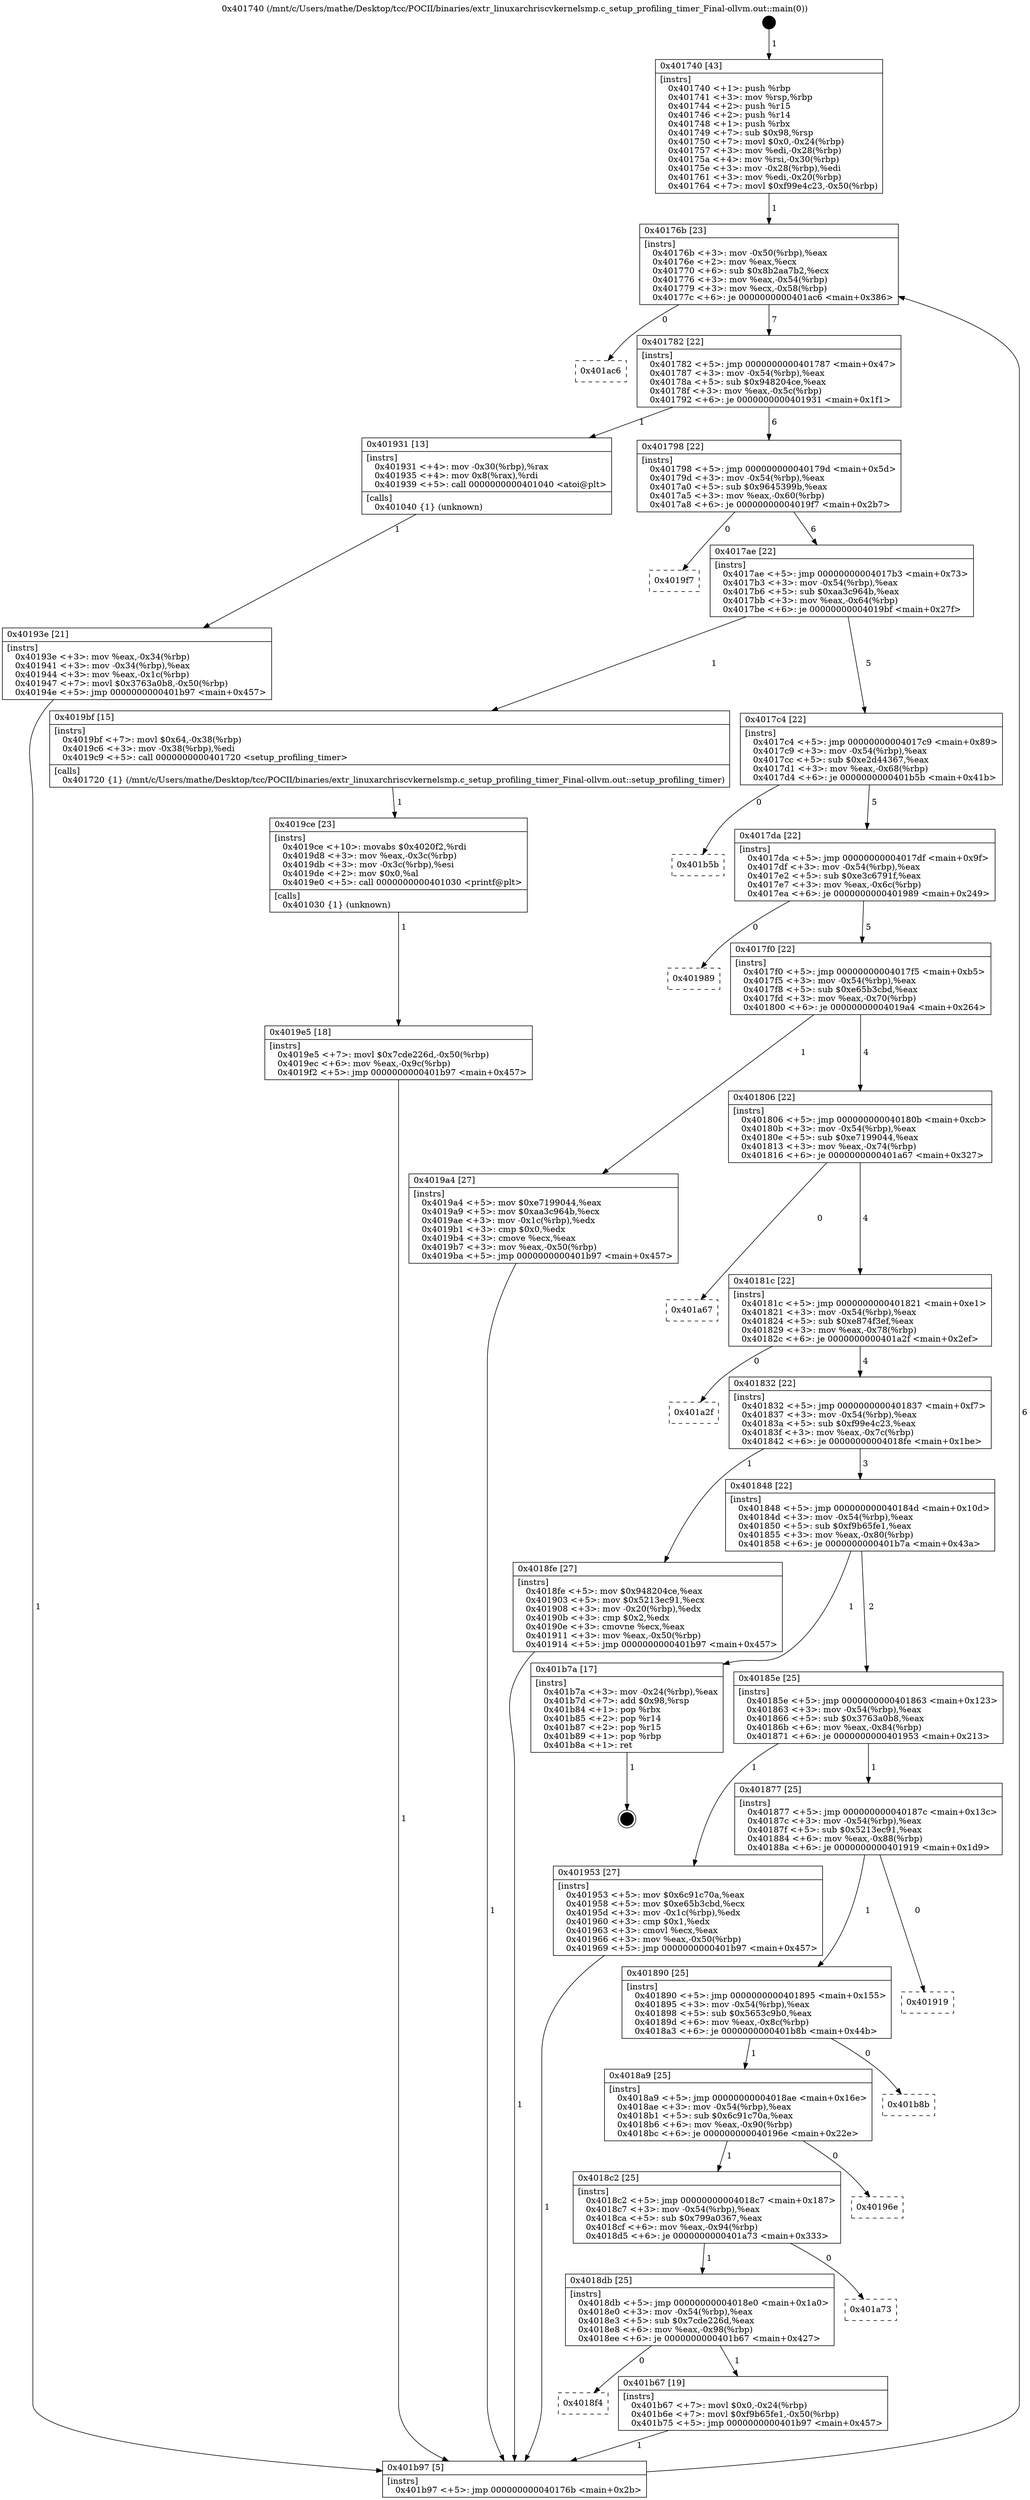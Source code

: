 digraph "0x401740" {
  label = "0x401740 (/mnt/c/Users/mathe/Desktop/tcc/POCII/binaries/extr_linuxarchriscvkernelsmp.c_setup_profiling_timer_Final-ollvm.out::main(0))"
  labelloc = "t"
  node[shape=record]

  Entry [label="",width=0.3,height=0.3,shape=circle,fillcolor=black,style=filled]
  "0x40176b" [label="{
     0x40176b [23]\l
     | [instrs]\l
     &nbsp;&nbsp;0x40176b \<+3\>: mov -0x50(%rbp),%eax\l
     &nbsp;&nbsp;0x40176e \<+2\>: mov %eax,%ecx\l
     &nbsp;&nbsp;0x401770 \<+6\>: sub $0x8b2aa7b2,%ecx\l
     &nbsp;&nbsp;0x401776 \<+3\>: mov %eax,-0x54(%rbp)\l
     &nbsp;&nbsp;0x401779 \<+3\>: mov %ecx,-0x58(%rbp)\l
     &nbsp;&nbsp;0x40177c \<+6\>: je 0000000000401ac6 \<main+0x386\>\l
  }"]
  "0x401ac6" [label="{
     0x401ac6\l
  }", style=dashed]
  "0x401782" [label="{
     0x401782 [22]\l
     | [instrs]\l
     &nbsp;&nbsp;0x401782 \<+5\>: jmp 0000000000401787 \<main+0x47\>\l
     &nbsp;&nbsp;0x401787 \<+3\>: mov -0x54(%rbp),%eax\l
     &nbsp;&nbsp;0x40178a \<+5\>: sub $0x948204ce,%eax\l
     &nbsp;&nbsp;0x40178f \<+3\>: mov %eax,-0x5c(%rbp)\l
     &nbsp;&nbsp;0x401792 \<+6\>: je 0000000000401931 \<main+0x1f1\>\l
  }"]
  Exit [label="",width=0.3,height=0.3,shape=circle,fillcolor=black,style=filled,peripheries=2]
  "0x401931" [label="{
     0x401931 [13]\l
     | [instrs]\l
     &nbsp;&nbsp;0x401931 \<+4\>: mov -0x30(%rbp),%rax\l
     &nbsp;&nbsp;0x401935 \<+4\>: mov 0x8(%rax),%rdi\l
     &nbsp;&nbsp;0x401939 \<+5\>: call 0000000000401040 \<atoi@plt\>\l
     | [calls]\l
     &nbsp;&nbsp;0x401040 \{1\} (unknown)\l
  }"]
  "0x401798" [label="{
     0x401798 [22]\l
     | [instrs]\l
     &nbsp;&nbsp;0x401798 \<+5\>: jmp 000000000040179d \<main+0x5d\>\l
     &nbsp;&nbsp;0x40179d \<+3\>: mov -0x54(%rbp),%eax\l
     &nbsp;&nbsp;0x4017a0 \<+5\>: sub $0x9645399b,%eax\l
     &nbsp;&nbsp;0x4017a5 \<+3\>: mov %eax,-0x60(%rbp)\l
     &nbsp;&nbsp;0x4017a8 \<+6\>: je 00000000004019f7 \<main+0x2b7\>\l
  }"]
  "0x4018f4" [label="{
     0x4018f4\l
  }", style=dashed]
  "0x4019f7" [label="{
     0x4019f7\l
  }", style=dashed]
  "0x4017ae" [label="{
     0x4017ae [22]\l
     | [instrs]\l
     &nbsp;&nbsp;0x4017ae \<+5\>: jmp 00000000004017b3 \<main+0x73\>\l
     &nbsp;&nbsp;0x4017b3 \<+3\>: mov -0x54(%rbp),%eax\l
     &nbsp;&nbsp;0x4017b6 \<+5\>: sub $0xaa3c964b,%eax\l
     &nbsp;&nbsp;0x4017bb \<+3\>: mov %eax,-0x64(%rbp)\l
     &nbsp;&nbsp;0x4017be \<+6\>: je 00000000004019bf \<main+0x27f\>\l
  }"]
  "0x401b67" [label="{
     0x401b67 [19]\l
     | [instrs]\l
     &nbsp;&nbsp;0x401b67 \<+7\>: movl $0x0,-0x24(%rbp)\l
     &nbsp;&nbsp;0x401b6e \<+7\>: movl $0xf9b65fe1,-0x50(%rbp)\l
     &nbsp;&nbsp;0x401b75 \<+5\>: jmp 0000000000401b97 \<main+0x457\>\l
  }"]
  "0x4019bf" [label="{
     0x4019bf [15]\l
     | [instrs]\l
     &nbsp;&nbsp;0x4019bf \<+7\>: movl $0x64,-0x38(%rbp)\l
     &nbsp;&nbsp;0x4019c6 \<+3\>: mov -0x38(%rbp),%edi\l
     &nbsp;&nbsp;0x4019c9 \<+5\>: call 0000000000401720 \<setup_profiling_timer\>\l
     | [calls]\l
     &nbsp;&nbsp;0x401720 \{1\} (/mnt/c/Users/mathe/Desktop/tcc/POCII/binaries/extr_linuxarchriscvkernelsmp.c_setup_profiling_timer_Final-ollvm.out::setup_profiling_timer)\l
  }"]
  "0x4017c4" [label="{
     0x4017c4 [22]\l
     | [instrs]\l
     &nbsp;&nbsp;0x4017c4 \<+5\>: jmp 00000000004017c9 \<main+0x89\>\l
     &nbsp;&nbsp;0x4017c9 \<+3\>: mov -0x54(%rbp),%eax\l
     &nbsp;&nbsp;0x4017cc \<+5\>: sub $0xe2d44367,%eax\l
     &nbsp;&nbsp;0x4017d1 \<+3\>: mov %eax,-0x68(%rbp)\l
     &nbsp;&nbsp;0x4017d4 \<+6\>: je 0000000000401b5b \<main+0x41b\>\l
  }"]
  "0x4018db" [label="{
     0x4018db [25]\l
     | [instrs]\l
     &nbsp;&nbsp;0x4018db \<+5\>: jmp 00000000004018e0 \<main+0x1a0\>\l
     &nbsp;&nbsp;0x4018e0 \<+3\>: mov -0x54(%rbp),%eax\l
     &nbsp;&nbsp;0x4018e3 \<+5\>: sub $0x7cde226d,%eax\l
     &nbsp;&nbsp;0x4018e8 \<+6\>: mov %eax,-0x98(%rbp)\l
     &nbsp;&nbsp;0x4018ee \<+6\>: je 0000000000401b67 \<main+0x427\>\l
  }"]
  "0x401b5b" [label="{
     0x401b5b\l
  }", style=dashed]
  "0x4017da" [label="{
     0x4017da [22]\l
     | [instrs]\l
     &nbsp;&nbsp;0x4017da \<+5\>: jmp 00000000004017df \<main+0x9f\>\l
     &nbsp;&nbsp;0x4017df \<+3\>: mov -0x54(%rbp),%eax\l
     &nbsp;&nbsp;0x4017e2 \<+5\>: sub $0xe3c6791f,%eax\l
     &nbsp;&nbsp;0x4017e7 \<+3\>: mov %eax,-0x6c(%rbp)\l
     &nbsp;&nbsp;0x4017ea \<+6\>: je 0000000000401989 \<main+0x249\>\l
  }"]
  "0x401a73" [label="{
     0x401a73\l
  }", style=dashed]
  "0x401989" [label="{
     0x401989\l
  }", style=dashed]
  "0x4017f0" [label="{
     0x4017f0 [22]\l
     | [instrs]\l
     &nbsp;&nbsp;0x4017f0 \<+5\>: jmp 00000000004017f5 \<main+0xb5\>\l
     &nbsp;&nbsp;0x4017f5 \<+3\>: mov -0x54(%rbp),%eax\l
     &nbsp;&nbsp;0x4017f8 \<+5\>: sub $0xe65b3cbd,%eax\l
     &nbsp;&nbsp;0x4017fd \<+3\>: mov %eax,-0x70(%rbp)\l
     &nbsp;&nbsp;0x401800 \<+6\>: je 00000000004019a4 \<main+0x264\>\l
  }"]
  "0x4018c2" [label="{
     0x4018c2 [25]\l
     | [instrs]\l
     &nbsp;&nbsp;0x4018c2 \<+5\>: jmp 00000000004018c7 \<main+0x187\>\l
     &nbsp;&nbsp;0x4018c7 \<+3\>: mov -0x54(%rbp),%eax\l
     &nbsp;&nbsp;0x4018ca \<+5\>: sub $0x799a0367,%eax\l
     &nbsp;&nbsp;0x4018cf \<+6\>: mov %eax,-0x94(%rbp)\l
     &nbsp;&nbsp;0x4018d5 \<+6\>: je 0000000000401a73 \<main+0x333\>\l
  }"]
  "0x4019a4" [label="{
     0x4019a4 [27]\l
     | [instrs]\l
     &nbsp;&nbsp;0x4019a4 \<+5\>: mov $0xe7199044,%eax\l
     &nbsp;&nbsp;0x4019a9 \<+5\>: mov $0xaa3c964b,%ecx\l
     &nbsp;&nbsp;0x4019ae \<+3\>: mov -0x1c(%rbp),%edx\l
     &nbsp;&nbsp;0x4019b1 \<+3\>: cmp $0x0,%edx\l
     &nbsp;&nbsp;0x4019b4 \<+3\>: cmove %ecx,%eax\l
     &nbsp;&nbsp;0x4019b7 \<+3\>: mov %eax,-0x50(%rbp)\l
     &nbsp;&nbsp;0x4019ba \<+5\>: jmp 0000000000401b97 \<main+0x457\>\l
  }"]
  "0x401806" [label="{
     0x401806 [22]\l
     | [instrs]\l
     &nbsp;&nbsp;0x401806 \<+5\>: jmp 000000000040180b \<main+0xcb\>\l
     &nbsp;&nbsp;0x40180b \<+3\>: mov -0x54(%rbp),%eax\l
     &nbsp;&nbsp;0x40180e \<+5\>: sub $0xe7199044,%eax\l
     &nbsp;&nbsp;0x401813 \<+3\>: mov %eax,-0x74(%rbp)\l
     &nbsp;&nbsp;0x401816 \<+6\>: je 0000000000401a67 \<main+0x327\>\l
  }"]
  "0x40196e" [label="{
     0x40196e\l
  }", style=dashed]
  "0x401a67" [label="{
     0x401a67\l
  }", style=dashed]
  "0x40181c" [label="{
     0x40181c [22]\l
     | [instrs]\l
     &nbsp;&nbsp;0x40181c \<+5\>: jmp 0000000000401821 \<main+0xe1\>\l
     &nbsp;&nbsp;0x401821 \<+3\>: mov -0x54(%rbp),%eax\l
     &nbsp;&nbsp;0x401824 \<+5\>: sub $0xe874f3ef,%eax\l
     &nbsp;&nbsp;0x401829 \<+3\>: mov %eax,-0x78(%rbp)\l
     &nbsp;&nbsp;0x40182c \<+6\>: je 0000000000401a2f \<main+0x2ef\>\l
  }"]
  "0x4018a9" [label="{
     0x4018a9 [25]\l
     | [instrs]\l
     &nbsp;&nbsp;0x4018a9 \<+5\>: jmp 00000000004018ae \<main+0x16e\>\l
     &nbsp;&nbsp;0x4018ae \<+3\>: mov -0x54(%rbp),%eax\l
     &nbsp;&nbsp;0x4018b1 \<+5\>: sub $0x6c91c70a,%eax\l
     &nbsp;&nbsp;0x4018b6 \<+6\>: mov %eax,-0x90(%rbp)\l
     &nbsp;&nbsp;0x4018bc \<+6\>: je 000000000040196e \<main+0x22e\>\l
  }"]
  "0x401a2f" [label="{
     0x401a2f\l
  }", style=dashed]
  "0x401832" [label="{
     0x401832 [22]\l
     | [instrs]\l
     &nbsp;&nbsp;0x401832 \<+5\>: jmp 0000000000401837 \<main+0xf7\>\l
     &nbsp;&nbsp;0x401837 \<+3\>: mov -0x54(%rbp),%eax\l
     &nbsp;&nbsp;0x40183a \<+5\>: sub $0xf99e4c23,%eax\l
     &nbsp;&nbsp;0x40183f \<+3\>: mov %eax,-0x7c(%rbp)\l
     &nbsp;&nbsp;0x401842 \<+6\>: je 00000000004018fe \<main+0x1be\>\l
  }"]
  "0x401b8b" [label="{
     0x401b8b\l
  }", style=dashed]
  "0x4018fe" [label="{
     0x4018fe [27]\l
     | [instrs]\l
     &nbsp;&nbsp;0x4018fe \<+5\>: mov $0x948204ce,%eax\l
     &nbsp;&nbsp;0x401903 \<+5\>: mov $0x5213ec91,%ecx\l
     &nbsp;&nbsp;0x401908 \<+3\>: mov -0x20(%rbp),%edx\l
     &nbsp;&nbsp;0x40190b \<+3\>: cmp $0x2,%edx\l
     &nbsp;&nbsp;0x40190e \<+3\>: cmovne %ecx,%eax\l
     &nbsp;&nbsp;0x401911 \<+3\>: mov %eax,-0x50(%rbp)\l
     &nbsp;&nbsp;0x401914 \<+5\>: jmp 0000000000401b97 \<main+0x457\>\l
  }"]
  "0x401848" [label="{
     0x401848 [22]\l
     | [instrs]\l
     &nbsp;&nbsp;0x401848 \<+5\>: jmp 000000000040184d \<main+0x10d\>\l
     &nbsp;&nbsp;0x40184d \<+3\>: mov -0x54(%rbp),%eax\l
     &nbsp;&nbsp;0x401850 \<+5\>: sub $0xf9b65fe1,%eax\l
     &nbsp;&nbsp;0x401855 \<+3\>: mov %eax,-0x80(%rbp)\l
     &nbsp;&nbsp;0x401858 \<+6\>: je 0000000000401b7a \<main+0x43a\>\l
  }"]
  "0x401b97" [label="{
     0x401b97 [5]\l
     | [instrs]\l
     &nbsp;&nbsp;0x401b97 \<+5\>: jmp 000000000040176b \<main+0x2b\>\l
  }"]
  "0x401740" [label="{
     0x401740 [43]\l
     | [instrs]\l
     &nbsp;&nbsp;0x401740 \<+1\>: push %rbp\l
     &nbsp;&nbsp;0x401741 \<+3\>: mov %rsp,%rbp\l
     &nbsp;&nbsp;0x401744 \<+2\>: push %r15\l
     &nbsp;&nbsp;0x401746 \<+2\>: push %r14\l
     &nbsp;&nbsp;0x401748 \<+1\>: push %rbx\l
     &nbsp;&nbsp;0x401749 \<+7\>: sub $0x98,%rsp\l
     &nbsp;&nbsp;0x401750 \<+7\>: movl $0x0,-0x24(%rbp)\l
     &nbsp;&nbsp;0x401757 \<+3\>: mov %edi,-0x28(%rbp)\l
     &nbsp;&nbsp;0x40175a \<+4\>: mov %rsi,-0x30(%rbp)\l
     &nbsp;&nbsp;0x40175e \<+3\>: mov -0x28(%rbp),%edi\l
     &nbsp;&nbsp;0x401761 \<+3\>: mov %edi,-0x20(%rbp)\l
     &nbsp;&nbsp;0x401764 \<+7\>: movl $0xf99e4c23,-0x50(%rbp)\l
  }"]
  "0x40193e" [label="{
     0x40193e [21]\l
     | [instrs]\l
     &nbsp;&nbsp;0x40193e \<+3\>: mov %eax,-0x34(%rbp)\l
     &nbsp;&nbsp;0x401941 \<+3\>: mov -0x34(%rbp),%eax\l
     &nbsp;&nbsp;0x401944 \<+3\>: mov %eax,-0x1c(%rbp)\l
     &nbsp;&nbsp;0x401947 \<+7\>: movl $0x3763a0b8,-0x50(%rbp)\l
     &nbsp;&nbsp;0x40194e \<+5\>: jmp 0000000000401b97 \<main+0x457\>\l
  }"]
  "0x401890" [label="{
     0x401890 [25]\l
     | [instrs]\l
     &nbsp;&nbsp;0x401890 \<+5\>: jmp 0000000000401895 \<main+0x155\>\l
     &nbsp;&nbsp;0x401895 \<+3\>: mov -0x54(%rbp),%eax\l
     &nbsp;&nbsp;0x401898 \<+5\>: sub $0x5653c9b0,%eax\l
     &nbsp;&nbsp;0x40189d \<+6\>: mov %eax,-0x8c(%rbp)\l
     &nbsp;&nbsp;0x4018a3 \<+6\>: je 0000000000401b8b \<main+0x44b\>\l
  }"]
  "0x401b7a" [label="{
     0x401b7a [17]\l
     | [instrs]\l
     &nbsp;&nbsp;0x401b7a \<+3\>: mov -0x24(%rbp),%eax\l
     &nbsp;&nbsp;0x401b7d \<+7\>: add $0x98,%rsp\l
     &nbsp;&nbsp;0x401b84 \<+1\>: pop %rbx\l
     &nbsp;&nbsp;0x401b85 \<+2\>: pop %r14\l
     &nbsp;&nbsp;0x401b87 \<+2\>: pop %r15\l
     &nbsp;&nbsp;0x401b89 \<+1\>: pop %rbp\l
     &nbsp;&nbsp;0x401b8a \<+1\>: ret\l
  }"]
  "0x40185e" [label="{
     0x40185e [25]\l
     | [instrs]\l
     &nbsp;&nbsp;0x40185e \<+5\>: jmp 0000000000401863 \<main+0x123\>\l
     &nbsp;&nbsp;0x401863 \<+3\>: mov -0x54(%rbp),%eax\l
     &nbsp;&nbsp;0x401866 \<+5\>: sub $0x3763a0b8,%eax\l
     &nbsp;&nbsp;0x40186b \<+6\>: mov %eax,-0x84(%rbp)\l
     &nbsp;&nbsp;0x401871 \<+6\>: je 0000000000401953 \<main+0x213\>\l
  }"]
  "0x401919" [label="{
     0x401919\l
  }", style=dashed]
  "0x401953" [label="{
     0x401953 [27]\l
     | [instrs]\l
     &nbsp;&nbsp;0x401953 \<+5\>: mov $0x6c91c70a,%eax\l
     &nbsp;&nbsp;0x401958 \<+5\>: mov $0xe65b3cbd,%ecx\l
     &nbsp;&nbsp;0x40195d \<+3\>: mov -0x1c(%rbp),%edx\l
     &nbsp;&nbsp;0x401960 \<+3\>: cmp $0x1,%edx\l
     &nbsp;&nbsp;0x401963 \<+3\>: cmovl %ecx,%eax\l
     &nbsp;&nbsp;0x401966 \<+3\>: mov %eax,-0x50(%rbp)\l
     &nbsp;&nbsp;0x401969 \<+5\>: jmp 0000000000401b97 \<main+0x457\>\l
  }"]
  "0x401877" [label="{
     0x401877 [25]\l
     | [instrs]\l
     &nbsp;&nbsp;0x401877 \<+5\>: jmp 000000000040187c \<main+0x13c\>\l
     &nbsp;&nbsp;0x40187c \<+3\>: mov -0x54(%rbp),%eax\l
     &nbsp;&nbsp;0x40187f \<+5\>: sub $0x5213ec91,%eax\l
     &nbsp;&nbsp;0x401884 \<+6\>: mov %eax,-0x88(%rbp)\l
     &nbsp;&nbsp;0x40188a \<+6\>: je 0000000000401919 \<main+0x1d9\>\l
  }"]
  "0x4019ce" [label="{
     0x4019ce [23]\l
     | [instrs]\l
     &nbsp;&nbsp;0x4019ce \<+10\>: movabs $0x4020f2,%rdi\l
     &nbsp;&nbsp;0x4019d8 \<+3\>: mov %eax,-0x3c(%rbp)\l
     &nbsp;&nbsp;0x4019db \<+3\>: mov -0x3c(%rbp),%esi\l
     &nbsp;&nbsp;0x4019de \<+2\>: mov $0x0,%al\l
     &nbsp;&nbsp;0x4019e0 \<+5\>: call 0000000000401030 \<printf@plt\>\l
     | [calls]\l
     &nbsp;&nbsp;0x401030 \{1\} (unknown)\l
  }"]
  "0x4019e5" [label="{
     0x4019e5 [18]\l
     | [instrs]\l
     &nbsp;&nbsp;0x4019e5 \<+7\>: movl $0x7cde226d,-0x50(%rbp)\l
     &nbsp;&nbsp;0x4019ec \<+6\>: mov %eax,-0x9c(%rbp)\l
     &nbsp;&nbsp;0x4019f2 \<+5\>: jmp 0000000000401b97 \<main+0x457\>\l
  }"]
  Entry -> "0x401740" [label=" 1"]
  "0x40176b" -> "0x401ac6" [label=" 0"]
  "0x40176b" -> "0x401782" [label=" 7"]
  "0x401b7a" -> Exit [label=" 1"]
  "0x401782" -> "0x401931" [label=" 1"]
  "0x401782" -> "0x401798" [label=" 6"]
  "0x401b67" -> "0x401b97" [label=" 1"]
  "0x401798" -> "0x4019f7" [label=" 0"]
  "0x401798" -> "0x4017ae" [label=" 6"]
  "0x4018db" -> "0x4018f4" [label=" 0"]
  "0x4017ae" -> "0x4019bf" [label=" 1"]
  "0x4017ae" -> "0x4017c4" [label=" 5"]
  "0x4018db" -> "0x401b67" [label=" 1"]
  "0x4017c4" -> "0x401b5b" [label=" 0"]
  "0x4017c4" -> "0x4017da" [label=" 5"]
  "0x4018c2" -> "0x4018db" [label=" 1"]
  "0x4017da" -> "0x401989" [label=" 0"]
  "0x4017da" -> "0x4017f0" [label=" 5"]
  "0x4018c2" -> "0x401a73" [label=" 0"]
  "0x4017f0" -> "0x4019a4" [label=" 1"]
  "0x4017f0" -> "0x401806" [label=" 4"]
  "0x4018a9" -> "0x4018c2" [label=" 1"]
  "0x401806" -> "0x401a67" [label=" 0"]
  "0x401806" -> "0x40181c" [label=" 4"]
  "0x4018a9" -> "0x40196e" [label=" 0"]
  "0x40181c" -> "0x401a2f" [label=" 0"]
  "0x40181c" -> "0x401832" [label=" 4"]
  "0x401890" -> "0x4018a9" [label=" 1"]
  "0x401832" -> "0x4018fe" [label=" 1"]
  "0x401832" -> "0x401848" [label=" 3"]
  "0x4018fe" -> "0x401b97" [label=" 1"]
  "0x401740" -> "0x40176b" [label=" 1"]
  "0x401b97" -> "0x40176b" [label=" 6"]
  "0x401931" -> "0x40193e" [label=" 1"]
  "0x40193e" -> "0x401b97" [label=" 1"]
  "0x401890" -> "0x401b8b" [label=" 0"]
  "0x401848" -> "0x401b7a" [label=" 1"]
  "0x401848" -> "0x40185e" [label=" 2"]
  "0x401877" -> "0x401890" [label=" 1"]
  "0x40185e" -> "0x401953" [label=" 1"]
  "0x40185e" -> "0x401877" [label=" 1"]
  "0x401953" -> "0x401b97" [label=" 1"]
  "0x4019a4" -> "0x401b97" [label=" 1"]
  "0x4019bf" -> "0x4019ce" [label=" 1"]
  "0x4019ce" -> "0x4019e5" [label=" 1"]
  "0x4019e5" -> "0x401b97" [label=" 1"]
  "0x401877" -> "0x401919" [label=" 0"]
}
